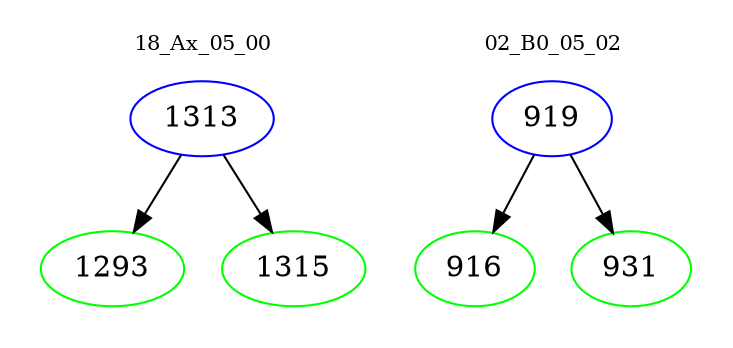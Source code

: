 digraph{
subgraph cluster_0 {
color = white
label = "18_Ax_05_00";
fontsize=10;
T0_1313 [label="1313", color="blue"]
T0_1313 -> T0_1293 [color="black"]
T0_1293 [label="1293", color="green"]
T0_1313 -> T0_1315 [color="black"]
T0_1315 [label="1315", color="green"]
}
subgraph cluster_1 {
color = white
label = "02_B0_05_02";
fontsize=10;
T1_919 [label="919", color="blue"]
T1_919 -> T1_916 [color="black"]
T1_916 [label="916", color="green"]
T1_919 -> T1_931 [color="black"]
T1_931 [label="931", color="green"]
}
}
